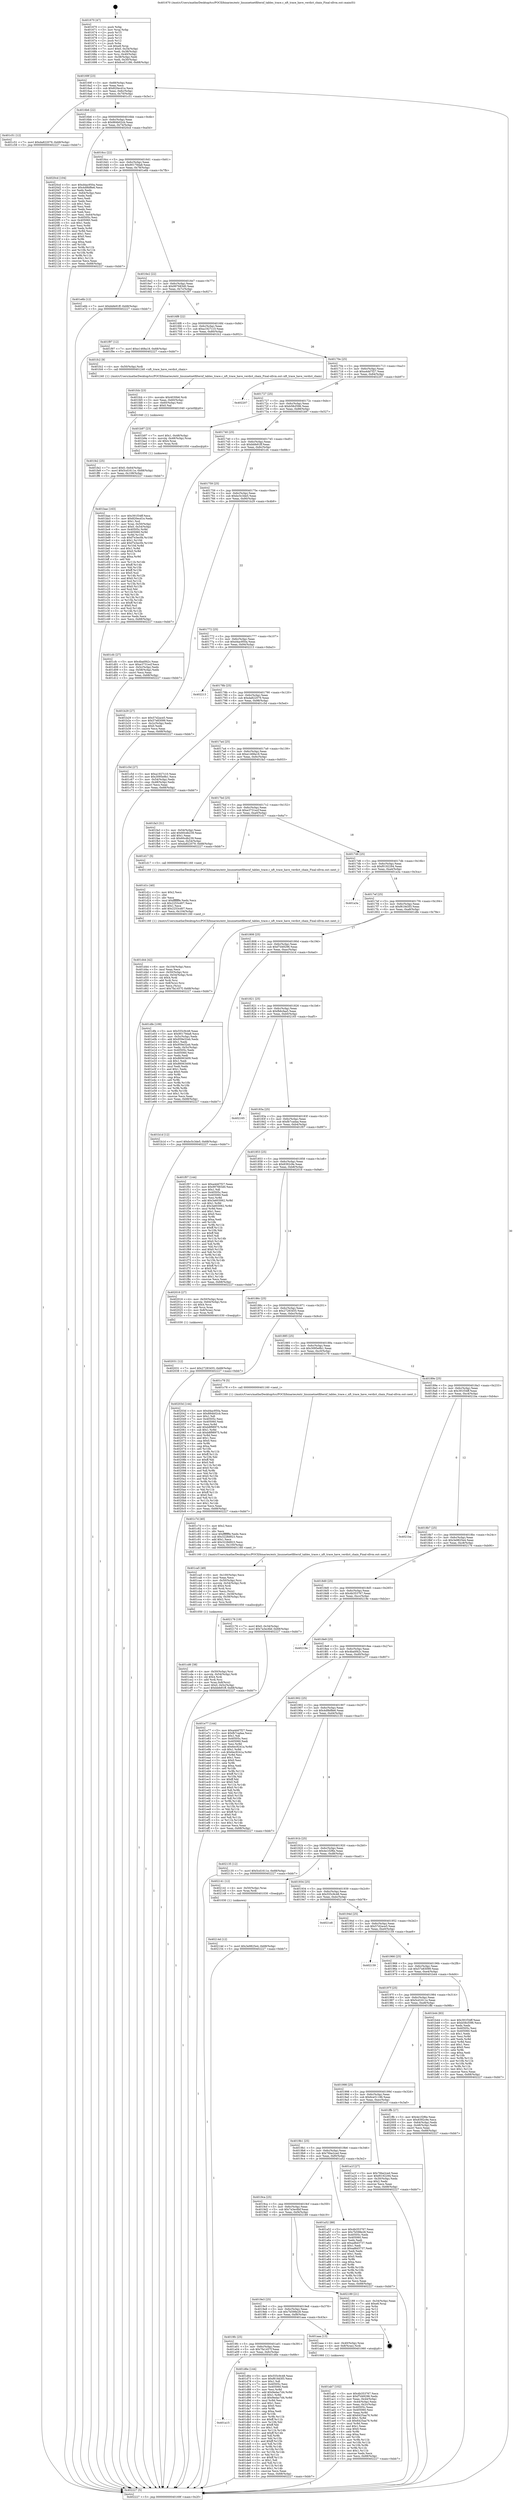 digraph "0x401670" {
  label = "0x401670 (/mnt/c/Users/mathe/Desktop/tcc/POCII/binaries/extr_linuxnetnetfilternf_tables_trace.c_nft_trace_have_verdict_chain_Final-ollvm.out::main(0))"
  labelloc = "t"
  node[shape=record]

  Entry [label="",width=0.3,height=0.3,shape=circle,fillcolor=black,style=filled]
  "0x40169f" [label="{
     0x40169f [23]\l
     | [instrs]\l
     &nbsp;&nbsp;0x40169f \<+3\>: mov -0x68(%rbp),%eax\l
     &nbsp;&nbsp;0x4016a2 \<+2\>: mov %eax,%ecx\l
     &nbsp;&nbsp;0x4016a4 \<+6\>: sub $0x820ecd1e,%ecx\l
     &nbsp;&nbsp;0x4016aa \<+3\>: mov %eax,-0x6c(%rbp)\l
     &nbsp;&nbsp;0x4016ad \<+3\>: mov %ecx,-0x70(%rbp)\l
     &nbsp;&nbsp;0x4016b0 \<+6\>: je 0000000000401c51 \<main+0x5e1\>\l
  }"]
  "0x401c51" [label="{
     0x401c51 [12]\l
     | [instrs]\l
     &nbsp;&nbsp;0x401c51 \<+7\>: movl $0xda822079,-0x68(%rbp)\l
     &nbsp;&nbsp;0x401c58 \<+5\>: jmp 0000000000402227 \<main+0xbb7\>\l
  }"]
  "0x4016b6" [label="{
     0x4016b6 [22]\l
     | [instrs]\l
     &nbsp;&nbsp;0x4016b6 \<+5\>: jmp 00000000004016bb \<main+0x4b\>\l
     &nbsp;&nbsp;0x4016bb \<+3\>: mov -0x6c(%rbp),%eax\l
     &nbsp;&nbsp;0x4016be \<+5\>: sub $0x884b02cb,%eax\l
     &nbsp;&nbsp;0x4016c3 \<+3\>: mov %eax,-0x74(%rbp)\l
     &nbsp;&nbsp;0x4016c6 \<+6\>: je 00000000004020cd \<main+0xa5d\>\l
  }"]
  Exit [label="",width=0.3,height=0.3,shape=circle,fillcolor=black,style=filled,peripheries=2]
  "0x4020cd" [label="{
     0x4020cd [104]\l
     | [instrs]\l
     &nbsp;&nbsp;0x4020cd \<+5\>: mov $0xd4ac950a,%eax\l
     &nbsp;&nbsp;0x4020d2 \<+5\>: mov $0x4d9bf8e6,%ecx\l
     &nbsp;&nbsp;0x4020d7 \<+2\>: xor %edx,%edx\l
     &nbsp;&nbsp;0x4020d9 \<+3\>: mov -0x64(%rbp),%esi\l
     &nbsp;&nbsp;0x4020dc \<+2\>: mov %edx,%edi\l
     &nbsp;&nbsp;0x4020de \<+2\>: sub %esi,%edi\l
     &nbsp;&nbsp;0x4020e0 \<+2\>: mov %edx,%esi\l
     &nbsp;&nbsp;0x4020e2 \<+3\>: sub $0x1,%esi\l
     &nbsp;&nbsp;0x4020e5 \<+2\>: add %esi,%edi\l
     &nbsp;&nbsp;0x4020e7 \<+2\>: mov %edx,%esi\l
     &nbsp;&nbsp;0x4020e9 \<+2\>: sub %edi,%esi\l
     &nbsp;&nbsp;0x4020eb \<+3\>: mov %esi,-0x64(%rbp)\l
     &nbsp;&nbsp;0x4020ee \<+7\>: mov 0x40505c,%esi\l
     &nbsp;&nbsp;0x4020f5 \<+7\>: mov 0x405060,%edi\l
     &nbsp;&nbsp;0x4020fc \<+3\>: sub $0x1,%edx\l
     &nbsp;&nbsp;0x4020ff \<+3\>: mov %esi,%r8d\l
     &nbsp;&nbsp;0x402102 \<+3\>: add %edx,%r8d\l
     &nbsp;&nbsp;0x402105 \<+4\>: imul %r8d,%esi\l
     &nbsp;&nbsp;0x402109 \<+3\>: and $0x1,%esi\l
     &nbsp;&nbsp;0x40210c \<+3\>: cmp $0x0,%esi\l
     &nbsp;&nbsp;0x40210f \<+4\>: sete %r9b\l
     &nbsp;&nbsp;0x402113 \<+3\>: cmp $0xa,%edi\l
     &nbsp;&nbsp;0x402116 \<+4\>: setl %r10b\l
     &nbsp;&nbsp;0x40211a \<+3\>: mov %r9b,%r11b\l
     &nbsp;&nbsp;0x40211d \<+3\>: and %r10b,%r11b\l
     &nbsp;&nbsp;0x402120 \<+3\>: xor %r10b,%r9b\l
     &nbsp;&nbsp;0x402123 \<+3\>: or %r9b,%r11b\l
     &nbsp;&nbsp;0x402126 \<+4\>: test $0x1,%r11b\l
     &nbsp;&nbsp;0x40212a \<+3\>: cmovne %ecx,%eax\l
     &nbsp;&nbsp;0x40212d \<+3\>: mov %eax,-0x68(%rbp)\l
     &nbsp;&nbsp;0x402130 \<+5\>: jmp 0000000000402227 \<main+0xbb7\>\l
  }"]
  "0x4016cc" [label="{
     0x4016cc [22]\l
     | [instrs]\l
     &nbsp;&nbsp;0x4016cc \<+5\>: jmp 00000000004016d1 \<main+0x61\>\l
     &nbsp;&nbsp;0x4016d1 \<+3\>: mov -0x6c(%rbp),%eax\l
     &nbsp;&nbsp;0x4016d4 \<+5\>: sub $0x90179da8,%eax\l
     &nbsp;&nbsp;0x4016d9 \<+3\>: mov %eax,-0x78(%rbp)\l
     &nbsp;&nbsp;0x4016dc \<+6\>: je 0000000000401e6b \<main+0x7fb\>\l
  }"]
  "0x40214d" [label="{
     0x40214d [12]\l
     | [instrs]\l
     &nbsp;&nbsp;0x40214d \<+7\>: movl $0x3e9825e4,-0x68(%rbp)\l
     &nbsp;&nbsp;0x402154 \<+5\>: jmp 0000000000402227 \<main+0xbb7\>\l
  }"]
  "0x401e6b" [label="{
     0x401e6b [12]\l
     | [instrs]\l
     &nbsp;&nbsp;0x401e6b \<+7\>: movl $0xbbfe91ff,-0x68(%rbp)\l
     &nbsp;&nbsp;0x401e72 \<+5\>: jmp 0000000000402227 \<main+0xbb7\>\l
  }"]
  "0x4016e2" [label="{
     0x4016e2 [22]\l
     | [instrs]\l
     &nbsp;&nbsp;0x4016e2 \<+5\>: jmp 00000000004016e7 \<main+0x77\>\l
     &nbsp;&nbsp;0x4016e7 \<+3\>: mov -0x6c(%rbp),%eax\l
     &nbsp;&nbsp;0x4016ea \<+5\>: sub $0x997683d0,%eax\l
     &nbsp;&nbsp;0x4016ef \<+3\>: mov %eax,-0x7c(%rbp)\l
     &nbsp;&nbsp;0x4016f2 \<+6\>: je 0000000000401f97 \<main+0x927\>\l
  }"]
  "0x402031" [label="{
     0x402031 [12]\l
     | [instrs]\l
     &nbsp;&nbsp;0x402031 \<+7\>: movl $0x27283455,-0x68(%rbp)\l
     &nbsp;&nbsp;0x402038 \<+5\>: jmp 0000000000402227 \<main+0xbb7\>\l
  }"]
  "0x401f97" [label="{
     0x401f97 [12]\l
     | [instrs]\l
     &nbsp;&nbsp;0x401f97 \<+7\>: movl $0xe1468a18,-0x68(%rbp)\l
     &nbsp;&nbsp;0x401f9e \<+5\>: jmp 0000000000402227 \<main+0xbb7\>\l
  }"]
  "0x4016f8" [label="{
     0x4016f8 [22]\l
     | [instrs]\l
     &nbsp;&nbsp;0x4016f8 \<+5\>: jmp 00000000004016fd \<main+0x8d\>\l
     &nbsp;&nbsp;0x4016fd \<+3\>: mov -0x6c(%rbp),%eax\l
     &nbsp;&nbsp;0x401700 \<+5\>: sub $0xa1927c10,%eax\l
     &nbsp;&nbsp;0x401705 \<+3\>: mov %eax,-0x80(%rbp)\l
     &nbsp;&nbsp;0x401708 \<+6\>: je 0000000000401fc2 \<main+0x952\>\l
  }"]
  "0x401fe2" [label="{
     0x401fe2 [25]\l
     | [instrs]\l
     &nbsp;&nbsp;0x401fe2 \<+7\>: movl $0x0,-0x64(%rbp)\l
     &nbsp;&nbsp;0x401fe9 \<+7\>: movl $0x5cd1611e,-0x68(%rbp)\l
     &nbsp;&nbsp;0x401ff0 \<+6\>: mov %eax,-0x108(%rbp)\l
     &nbsp;&nbsp;0x401ff6 \<+5\>: jmp 0000000000402227 \<main+0xbb7\>\l
  }"]
  "0x401fc2" [label="{
     0x401fc2 [9]\l
     | [instrs]\l
     &nbsp;&nbsp;0x401fc2 \<+4\>: mov -0x50(%rbp),%rdi\l
     &nbsp;&nbsp;0x401fc6 \<+5\>: call 0000000000401240 \<nft_trace_have_verdict_chain\>\l
     | [calls]\l
     &nbsp;&nbsp;0x401240 \{1\} (/mnt/c/Users/mathe/Desktop/tcc/POCII/binaries/extr_linuxnetnetfilternf_tables_trace.c_nft_trace_have_verdict_chain_Final-ollvm.out::nft_trace_have_verdict_chain)\l
  }"]
  "0x40170e" [label="{
     0x40170e [25]\l
     | [instrs]\l
     &nbsp;&nbsp;0x40170e \<+5\>: jmp 0000000000401713 \<main+0xa3\>\l
     &nbsp;&nbsp;0x401713 \<+3\>: mov -0x6c(%rbp),%eax\l
     &nbsp;&nbsp;0x401716 \<+5\>: sub $0xa4dd7f27,%eax\l
     &nbsp;&nbsp;0x40171b \<+6\>: mov %eax,-0x84(%rbp)\l
     &nbsp;&nbsp;0x401721 \<+6\>: je 0000000000402207 \<main+0xb97\>\l
  }"]
  "0x401fcb" [label="{
     0x401fcb [23]\l
     | [instrs]\l
     &nbsp;&nbsp;0x401fcb \<+10\>: movabs $0x4030b6,%rdi\l
     &nbsp;&nbsp;0x401fd5 \<+3\>: mov %eax,-0x60(%rbp)\l
     &nbsp;&nbsp;0x401fd8 \<+3\>: mov -0x60(%rbp),%esi\l
     &nbsp;&nbsp;0x401fdb \<+2\>: mov $0x0,%al\l
     &nbsp;&nbsp;0x401fdd \<+5\>: call 0000000000401040 \<printf@plt\>\l
     | [calls]\l
     &nbsp;&nbsp;0x401040 \{1\} (unknown)\l
  }"]
  "0x402207" [label="{
     0x402207\l
  }", style=dashed]
  "0x401727" [label="{
     0x401727 [25]\l
     | [instrs]\l
     &nbsp;&nbsp;0x401727 \<+5\>: jmp 000000000040172c \<main+0xbc\>\l
     &nbsp;&nbsp;0x40172c \<+3\>: mov -0x6c(%rbp),%eax\l
     &nbsp;&nbsp;0x40172f \<+5\>: sub $0xb58cf396,%eax\l
     &nbsp;&nbsp;0x401734 \<+6\>: mov %eax,-0x88(%rbp)\l
     &nbsp;&nbsp;0x40173a \<+6\>: je 0000000000401b97 \<main+0x527\>\l
  }"]
  "0x401a15" [label="{
     0x401a15\l
  }", style=dashed]
  "0x401b97" [label="{
     0x401b97 [23]\l
     | [instrs]\l
     &nbsp;&nbsp;0x401b97 \<+7\>: movl $0x1,-0x48(%rbp)\l
     &nbsp;&nbsp;0x401b9e \<+4\>: movslq -0x48(%rbp),%rax\l
     &nbsp;&nbsp;0x401ba2 \<+4\>: shl $0x4,%rax\l
     &nbsp;&nbsp;0x401ba6 \<+3\>: mov %rax,%rdi\l
     &nbsp;&nbsp;0x401ba9 \<+5\>: call 0000000000401050 \<malloc@plt\>\l
     | [calls]\l
     &nbsp;&nbsp;0x401050 \{1\} (unknown)\l
  }"]
  "0x401740" [label="{
     0x401740 [25]\l
     | [instrs]\l
     &nbsp;&nbsp;0x401740 \<+5\>: jmp 0000000000401745 \<main+0xd5\>\l
     &nbsp;&nbsp;0x401745 \<+3\>: mov -0x6c(%rbp),%eax\l
     &nbsp;&nbsp;0x401748 \<+5\>: sub $0xbbfe91ff,%eax\l
     &nbsp;&nbsp;0x40174d \<+6\>: mov %eax,-0x8c(%rbp)\l
     &nbsp;&nbsp;0x401753 \<+6\>: je 0000000000401cfc \<main+0x68c\>\l
  }"]
  "0x401d6e" [label="{
     0x401d6e [144]\l
     | [instrs]\l
     &nbsp;&nbsp;0x401d6e \<+5\>: mov $0x555c9c48,%eax\l
     &nbsp;&nbsp;0x401d73 \<+5\>: mov $0xf618d3f3,%ecx\l
     &nbsp;&nbsp;0x401d78 \<+2\>: mov $0x1,%dl\l
     &nbsp;&nbsp;0x401d7a \<+7\>: mov 0x40505c,%esi\l
     &nbsp;&nbsp;0x401d81 \<+7\>: mov 0x405060,%edi\l
     &nbsp;&nbsp;0x401d88 \<+3\>: mov %esi,%r8d\l
     &nbsp;&nbsp;0x401d8b \<+7\>: add $0x9edac7d4,%r8d\l
     &nbsp;&nbsp;0x401d92 \<+4\>: sub $0x1,%r8d\l
     &nbsp;&nbsp;0x401d96 \<+7\>: sub $0x9edac7d4,%r8d\l
     &nbsp;&nbsp;0x401d9d \<+4\>: imul %r8d,%esi\l
     &nbsp;&nbsp;0x401da1 \<+3\>: and $0x1,%esi\l
     &nbsp;&nbsp;0x401da4 \<+3\>: cmp $0x0,%esi\l
     &nbsp;&nbsp;0x401da7 \<+4\>: sete %r9b\l
     &nbsp;&nbsp;0x401dab \<+3\>: cmp $0xa,%edi\l
     &nbsp;&nbsp;0x401dae \<+4\>: setl %r10b\l
     &nbsp;&nbsp;0x401db2 \<+3\>: mov %r9b,%r11b\l
     &nbsp;&nbsp;0x401db5 \<+4\>: xor $0xff,%r11b\l
     &nbsp;&nbsp;0x401db9 \<+3\>: mov %r10b,%bl\l
     &nbsp;&nbsp;0x401dbc \<+3\>: xor $0xff,%bl\l
     &nbsp;&nbsp;0x401dbf \<+3\>: xor $0x1,%dl\l
     &nbsp;&nbsp;0x401dc2 \<+3\>: mov %r11b,%r14b\l
     &nbsp;&nbsp;0x401dc5 \<+4\>: and $0xff,%r14b\l
     &nbsp;&nbsp;0x401dc9 \<+3\>: and %dl,%r9b\l
     &nbsp;&nbsp;0x401dcc \<+3\>: mov %bl,%r15b\l
     &nbsp;&nbsp;0x401dcf \<+4\>: and $0xff,%r15b\l
     &nbsp;&nbsp;0x401dd3 \<+3\>: and %dl,%r10b\l
     &nbsp;&nbsp;0x401dd6 \<+3\>: or %r9b,%r14b\l
     &nbsp;&nbsp;0x401dd9 \<+3\>: or %r10b,%r15b\l
     &nbsp;&nbsp;0x401ddc \<+3\>: xor %r15b,%r14b\l
     &nbsp;&nbsp;0x401ddf \<+3\>: or %bl,%r11b\l
     &nbsp;&nbsp;0x401de2 \<+4\>: xor $0xff,%r11b\l
     &nbsp;&nbsp;0x401de6 \<+3\>: or $0x1,%dl\l
     &nbsp;&nbsp;0x401de9 \<+3\>: and %dl,%r11b\l
     &nbsp;&nbsp;0x401dec \<+3\>: or %r11b,%r14b\l
     &nbsp;&nbsp;0x401def \<+4\>: test $0x1,%r14b\l
     &nbsp;&nbsp;0x401df3 \<+3\>: cmovne %ecx,%eax\l
     &nbsp;&nbsp;0x401df6 \<+3\>: mov %eax,-0x68(%rbp)\l
     &nbsp;&nbsp;0x401df9 \<+5\>: jmp 0000000000402227 \<main+0xbb7\>\l
  }"]
  "0x401cfc" [label="{
     0x401cfc [27]\l
     | [instrs]\l
     &nbsp;&nbsp;0x401cfc \<+5\>: mov $0x4ba0f42c,%eax\l
     &nbsp;&nbsp;0x401d01 \<+5\>: mov $0xe3731ecf,%ecx\l
     &nbsp;&nbsp;0x401d06 \<+3\>: mov -0x5c(%rbp),%edx\l
     &nbsp;&nbsp;0x401d09 \<+3\>: cmp -0x58(%rbp),%edx\l
     &nbsp;&nbsp;0x401d0c \<+3\>: cmovl %ecx,%eax\l
     &nbsp;&nbsp;0x401d0f \<+3\>: mov %eax,-0x68(%rbp)\l
     &nbsp;&nbsp;0x401d12 \<+5\>: jmp 0000000000402227 \<main+0xbb7\>\l
  }"]
  "0x401759" [label="{
     0x401759 [25]\l
     | [instrs]\l
     &nbsp;&nbsp;0x401759 \<+5\>: jmp 000000000040175e \<main+0xee\>\l
     &nbsp;&nbsp;0x40175e \<+3\>: mov -0x6c(%rbp),%eax\l
     &nbsp;&nbsp;0x401761 \<+5\>: sub $0xbc5c3de5,%eax\l
     &nbsp;&nbsp;0x401766 \<+6\>: mov %eax,-0x90(%rbp)\l
     &nbsp;&nbsp;0x40176c \<+6\>: je 0000000000401b29 \<main+0x4b9\>\l
  }"]
  "0x401d44" [label="{
     0x401d44 [42]\l
     | [instrs]\l
     &nbsp;&nbsp;0x401d44 \<+6\>: mov -0x104(%rbp),%ecx\l
     &nbsp;&nbsp;0x401d4a \<+3\>: imul %eax,%ecx\l
     &nbsp;&nbsp;0x401d4d \<+4\>: mov -0x50(%rbp),%rsi\l
     &nbsp;&nbsp;0x401d51 \<+4\>: movslq -0x54(%rbp),%rdi\l
     &nbsp;&nbsp;0x401d55 \<+4\>: shl $0x4,%rdi\l
     &nbsp;&nbsp;0x401d59 \<+3\>: add %rdi,%rsi\l
     &nbsp;&nbsp;0x401d5c \<+4\>: mov 0x8(%rsi),%rsi\l
     &nbsp;&nbsp;0x401d60 \<+2\>: mov %ecx,(%rsi)\l
     &nbsp;&nbsp;0x401d62 \<+7\>: movl $0x7fa1457f,-0x68(%rbp)\l
     &nbsp;&nbsp;0x401d69 \<+5\>: jmp 0000000000402227 \<main+0xbb7\>\l
  }"]
  "0x401b29" [label="{
     0x401b29 [27]\l
     | [instrs]\l
     &nbsp;&nbsp;0x401b29 \<+5\>: mov $0x57d2ace5,%eax\l
     &nbsp;&nbsp;0x401b2e \<+5\>: mov $0x57e83099,%ecx\l
     &nbsp;&nbsp;0x401b33 \<+3\>: mov -0x2c(%rbp),%edx\l
     &nbsp;&nbsp;0x401b36 \<+3\>: cmp $0x0,%edx\l
     &nbsp;&nbsp;0x401b39 \<+3\>: cmove %ecx,%eax\l
     &nbsp;&nbsp;0x401b3c \<+3\>: mov %eax,-0x68(%rbp)\l
     &nbsp;&nbsp;0x401b3f \<+5\>: jmp 0000000000402227 \<main+0xbb7\>\l
  }"]
  "0x401772" [label="{
     0x401772 [25]\l
     | [instrs]\l
     &nbsp;&nbsp;0x401772 \<+5\>: jmp 0000000000401777 \<main+0x107\>\l
     &nbsp;&nbsp;0x401777 \<+3\>: mov -0x6c(%rbp),%eax\l
     &nbsp;&nbsp;0x40177a \<+5\>: sub $0xd4ac950a,%eax\l
     &nbsp;&nbsp;0x40177f \<+6\>: mov %eax,-0x94(%rbp)\l
     &nbsp;&nbsp;0x401785 \<+6\>: je 0000000000402213 \<main+0xba3\>\l
  }"]
  "0x401d1c" [label="{
     0x401d1c [40]\l
     | [instrs]\l
     &nbsp;&nbsp;0x401d1c \<+5\>: mov $0x2,%ecx\l
     &nbsp;&nbsp;0x401d21 \<+1\>: cltd\l
     &nbsp;&nbsp;0x401d22 \<+2\>: idiv %ecx\l
     &nbsp;&nbsp;0x401d24 \<+6\>: imul $0xfffffffe,%edx,%ecx\l
     &nbsp;&nbsp;0x401d2a \<+6\>: sub $0x2253cd07,%ecx\l
     &nbsp;&nbsp;0x401d30 \<+3\>: add $0x1,%ecx\l
     &nbsp;&nbsp;0x401d33 \<+6\>: add $0x2253cd07,%ecx\l
     &nbsp;&nbsp;0x401d39 \<+6\>: mov %ecx,-0x104(%rbp)\l
     &nbsp;&nbsp;0x401d3f \<+5\>: call 0000000000401160 \<next_i\>\l
     | [calls]\l
     &nbsp;&nbsp;0x401160 \{1\} (/mnt/c/Users/mathe/Desktop/tcc/POCII/binaries/extr_linuxnetnetfilternf_tables_trace.c_nft_trace_have_verdict_chain_Final-ollvm.out::next_i)\l
  }"]
  "0x402213" [label="{
     0x402213\l
  }", style=dashed]
  "0x40178b" [label="{
     0x40178b [25]\l
     | [instrs]\l
     &nbsp;&nbsp;0x40178b \<+5\>: jmp 0000000000401790 \<main+0x120\>\l
     &nbsp;&nbsp;0x401790 \<+3\>: mov -0x6c(%rbp),%eax\l
     &nbsp;&nbsp;0x401793 \<+5\>: sub $0xda822079,%eax\l
     &nbsp;&nbsp;0x401798 \<+6\>: mov %eax,-0x98(%rbp)\l
     &nbsp;&nbsp;0x40179e \<+6\>: je 0000000000401c5d \<main+0x5ed\>\l
  }"]
  "0x401cd6" [label="{
     0x401cd6 [38]\l
     | [instrs]\l
     &nbsp;&nbsp;0x401cd6 \<+4\>: mov -0x50(%rbp),%rsi\l
     &nbsp;&nbsp;0x401cda \<+4\>: movslq -0x54(%rbp),%rdi\l
     &nbsp;&nbsp;0x401cde \<+4\>: shl $0x4,%rdi\l
     &nbsp;&nbsp;0x401ce2 \<+3\>: add %rdi,%rsi\l
     &nbsp;&nbsp;0x401ce5 \<+4\>: mov %rax,0x8(%rsi)\l
     &nbsp;&nbsp;0x401ce9 \<+7\>: movl $0x0,-0x5c(%rbp)\l
     &nbsp;&nbsp;0x401cf0 \<+7\>: movl $0xbbfe91ff,-0x68(%rbp)\l
     &nbsp;&nbsp;0x401cf7 \<+5\>: jmp 0000000000402227 \<main+0xbb7\>\l
  }"]
  "0x401c5d" [label="{
     0x401c5d [27]\l
     | [instrs]\l
     &nbsp;&nbsp;0x401c5d \<+5\>: mov $0xa1927c10,%eax\l
     &nbsp;&nbsp;0x401c62 \<+5\>: mov $0x3095e9b1,%ecx\l
     &nbsp;&nbsp;0x401c67 \<+3\>: mov -0x54(%rbp),%edx\l
     &nbsp;&nbsp;0x401c6a \<+3\>: cmp -0x48(%rbp),%edx\l
     &nbsp;&nbsp;0x401c6d \<+3\>: cmovl %ecx,%eax\l
     &nbsp;&nbsp;0x401c70 \<+3\>: mov %eax,-0x68(%rbp)\l
     &nbsp;&nbsp;0x401c73 \<+5\>: jmp 0000000000402227 \<main+0xbb7\>\l
  }"]
  "0x4017a4" [label="{
     0x4017a4 [25]\l
     | [instrs]\l
     &nbsp;&nbsp;0x4017a4 \<+5\>: jmp 00000000004017a9 \<main+0x139\>\l
     &nbsp;&nbsp;0x4017a9 \<+3\>: mov -0x6c(%rbp),%eax\l
     &nbsp;&nbsp;0x4017ac \<+5\>: sub $0xe1468a18,%eax\l
     &nbsp;&nbsp;0x4017b1 \<+6\>: mov %eax,-0x9c(%rbp)\l
     &nbsp;&nbsp;0x4017b7 \<+6\>: je 0000000000401fa3 \<main+0x933\>\l
  }"]
  "0x401ca5" [label="{
     0x401ca5 [49]\l
     | [instrs]\l
     &nbsp;&nbsp;0x401ca5 \<+6\>: mov -0x100(%rbp),%ecx\l
     &nbsp;&nbsp;0x401cab \<+3\>: imul %eax,%ecx\l
     &nbsp;&nbsp;0x401cae \<+4\>: mov -0x50(%rbp),%rsi\l
     &nbsp;&nbsp;0x401cb2 \<+4\>: movslq -0x54(%rbp),%rdi\l
     &nbsp;&nbsp;0x401cb6 \<+4\>: shl $0x4,%rdi\l
     &nbsp;&nbsp;0x401cba \<+3\>: add %rdi,%rsi\l
     &nbsp;&nbsp;0x401cbd \<+2\>: mov %ecx,(%rsi)\l
     &nbsp;&nbsp;0x401cbf \<+7\>: movl $0x1,-0x58(%rbp)\l
     &nbsp;&nbsp;0x401cc6 \<+4\>: movslq -0x58(%rbp),%rsi\l
     &nbsp;&nbsp;0x401cca \<+4\>: shl $0x2,%rsi\l
     &nbsp;&nbsp;0x401cce \<+3\>: mov %rsi,%rdi\l
     &nbsp;&nbsp;0x401cd1 \<+5\>: call 0000000000401050 \<malloc@plt\>\l
     | [calls]\l
     &nbsp;&nbsp;0x401050 \{1\} (unknown)\l
  }"]
  "0x401fa3" [label="{
     0x401fa3 [31]\l
     | [instrs]\l
     &nbsp;&nbsp;0x401fa3 \<+3\>: mov -0x54(%rbp),%eax\l
     &nbsp;&nbsp;0x401fa6 \<+5\>: add $0x60cdb239,%eax\l
     &nbsp;&nbsp;0x401fab \<+3\>: add $0x1,%eax\l
     &nbsp;&nbsp;0x401fae \<+5\>: sub $0x60cdb239,%eax\l
     &nbsp;&nbsp;0x401fb3 \<+3\>: mov %eax,-0x54(%rbp)\l
     &nbsp;&nbsp;0x401fb6 \<+7\>: movl $0xda822079,-0x68(%rbp)\l
     &nbsp;&nbsp;0x401fbd \<+5\>: jmp 0000000000402227 \<main+0xbb7\>\l
  }"]
  "0x4017bd" [label="{
     0x4017bd [25]\l
     | [instrs]\l
     &nbsp;&nbsp;0x4017bd \<+5\>: jmp 00000000004017c2 \<main+0x152\>\l
     &nbsp;&nbsp;0x4017c2 \<+3\>: mov -0x6c(%rbp),%eax\l
     &nbsp;&nbsp;0x4017c5 \<+5\>: sub $0xe3731ecf,%eax\l
     &nbsp;&nbsp;0x4017ca \<+6\>: mov %eax,-0xa0(%rbp)\l
     &nbsp;&nbsp;0x4017d0 \<+6\>: je 0000000000401d17 \<main+0x6a7\>\l
  }"]
  "0x401c7d" [label="{
     0x401c7d [40]\l
     | [instrs]\l
     &nbsp;&nbsp;0x401c7d \<+5\>: mov $0x2,%ecx\l
     &nbsp;&nbsp;0x401c82 \<+1\>: cltd\l
     &nbsp;&nbsp;0x401c83 \<+2\>: idiv %ecx\l
     &nbsp;&nbsp;0x401c85 \<+6\>: imul $0xfffffffe,%edx,%ecx\l
     &nbsp;&nbsp;0x401c8b \<+6\>: sub $0x3228d923,%ecx\l
     &nbsp;&nbsp;0x401c91 \<+3\>: add $0x1,%ecx\l
     &nbsp;&nbsp;0x401c94 \<+6\>: add $0x3228d923,%ecx\l
     &nbsp;&nbsp;0x401c9a \<+6\>: mov %ecx,-0x100(%rbp)\l
     &nbsp;&nbsp;0x401ca0 \<+5\>: call 0000000000401160 \<next_i\>\l
     | [calls]\l
     &nbsp;&nbsp;0x401160 \{1\} (/mnt/c/Users/mathe/Desktop/tcc/POCII/binaries/extr_linuxnetnetfilternf_tables_trace.c_nft_trace_have_verdict_chain_Final-ollvm.out::next_i)\l
  }"]
  "0x401d17" [label="{
     0x401d17 [5]\l
     | [instrs]\l
     &nbsp;&nbsp;0x401d17 \<+5\>: call 0000000000401160 \<next_i\>\l
     | [calls]\l
     &nbsp;&nbsp;0x401160 \{1\} (/mnt/c/Users/mathe/Desktop/tcc/POCII/binaries/extr_linuxnetnetfilternf_tables_trace.c_nft_trace_have_verdict_chain_Final-ollvm.out::next_i)\l
  }"]
  "0x4017d6" [label="{
     0x4017d6 [25]\l
     | [instrs]\l
     &nbsp;&nbsp;0x4017d6 \<+5\>: jmp 00000000004017db \<main+0x16b\>\l
     &nbsp;&nbsp;0x4017db \<+3\>: mov -0x6c(%rbp),%eax\l
     &nbsp;&nbsp;0x4017de \<+5\>: sub $0xf0192294,%eax\l
     &nbsp;&nbsp;0x4017e3 \<+6\>: mov %eax,-0xa4(%rbp)\l
     &nbsp;&nbsp;0x4017e9 \<+6\>: je 0000000000401a3a \<main+0x3ca\>\l
  }"]
  "0x401bae" [label="{
     0x401bae [163]\l
     | [instrs]\l
     &nbsp;&nbsp;0x401bae \<+5\>: mov $0x391f34ff,%ecx\l
     &nbsp;&nbsp;0x401bb3 \<+5\>: mov $0x820ecd1e,%edx\l
     &nbsp;&nbsp;0x401bb8 \<+3\>: mov $0x1,%sil\l
     &nbsp;&nbsp;0x401bbb \<+4\>: mov %rax,-0x50(%rbp)\l
     &nbsp;&nbsp;0x401bbf \<+7\>: movl $0x0,-0x54(%rbp)\l
     &nbsp;&nbsp;0x401bc6 \<+8\>: mov 0x40505c,%r8d\l
     &nbsp;&nbsp;0x401bce \<+8\>: mov 0x405060,%r9d\l
     &nbsp;&nbsp;0x401bd6 \<+3\>: mov %r8d,%r10d\l
     &nbsp;&nbsp;0x401bd9 \<+7\>: sub $0xf7e3ec0b,%r10d\l
     &nbsp;&nbsp;0x401be0 \<+4\>: sub $0x1,%r10d\l
     &nbsp;&nbsp;0x401be4 \<+7\>: add $0xf7e3ec0b,%r10d\l
     &nbsp;&nbsp;0x401beb \<+4\>: imul %r10d,%r8d\l
     &nbsp;&nbsp;0x401bef \<+4\>: and $0x1,%r8d\l
     &nbsp;&nbsp;0x401bf3 \<+4\>: cmp $0x0,%r8d\l
     &nbsp;&nbsp;0x401bf7 \<+4\>: sete %r11b\l
     &nbsp;&nbsp;0x401bfb \<+4\>: cmp $0xa,%r9d\l
     &nbsp;&nbsp;0x401bff \<+3\>: setl %bl\l
     &nbsp;&nbsp;0x401c02 \<+3\>: mov %r11b,%r14b\l
     &nbsp;&nbsp;0x401c05 \<+4\>: xor $0xff,%r14b\l
     &nbsp;&nbsp;0x401c09 \<+3\>: mov %bl,%r15b\l
     &nbsp;&nbsp;0x401c0c \<+4\>: xor $0xff,%r15b\l
     &nbsp;&nbsp;0x401c10 \<+4\>: xor $0x0,%sil\l
     &nbsp;&nbsp;0x401c14 \<+3\>: mov %r14b,%r12b\l
     &nbsp;&nbsp;0x401c17 \<+4\>: and $0x0,%r12b\l
     &nbsp;&nbsp;0x401c1b \<+3\>: and %sil,%r11b\l
     &nbsp;&nbsp;0x401c1e \<+3\>: mov %r15b,%r13b\l
     &nbsp;&nbsp;0x401c21 \<+4\>: and $0x0,%r13b\l
     &nbsp;&nbsp;0x401c25 \<+3\>: and %sil,%bl\l
     &nbsp;&nbsp;0x401c28 \<+3\>: or %r11b,%r12b\l
     &nbsp;&nbsp;0x401c2b \<+3\>: or %bl,%r13b\l
     &nbsp;&nbsp;0x401c2e \<+3\>: xor %r13b,%r12b\l
     &nbsp;&nbsp;0x401c31 \<+3\>: or %r15b,%r14b\l
     &nbsp;&nbsp;0x401c34 \<+4\>: xor $0xff,%r14b\l
     &nbsp;&nbsp;0x401c38 \<+4\>: or $0x0,%sil\l
     &nbsp;&nbsp;0x401c3c \<+3\>: and %sil,%r14b\l
     &nbsp;&nbsp;0x401c3f \<+3\>: or %r14b,%r12b\l
     &nbsp;&nbsp;0x401c42 \<+4\>: test $0x1,%r12b\l
     &nbsp;&nbsp;0x401c46 \<+3\>: cmovne %edx,%ecx\l
     &nbsp;&nbsp;0x401c49 \<+3\>: mov %ecx,-0x68(%rbp)\l
     &nbsp;&nbsp;0x401c4c \<+5\>: jmp 0000000000402227 \<main+0xbb7\>\l
  }"]
  "0x401a3a" [label="{
     0x401a3a\l
  }", style=dashed]
  "0x4017ef" [label="{
     0x4017ef [25]\l
     | [instrs]\l
     &nbsp;&nbsp;0x4017ef \<+5\>: jmp 00000000004017f4 \<main+0x184\>\l
     &nbsp;&nbsp;0x4017f4 \<+3\>: mov -0x6c(%rbp),%eax\l
     &nbsp;&nbsp;0x4017f7 \<+5\>: sub $0xf618d3f3,%eax\l
     &nbsp;&nbsp;0x4017fc \<+6\>: mov %eax,-0xa8(%rbp)\l
     &nbsp;&nbsp;0x401802 \<+6\>: je 0000000000401dfe \<main+0x78e\>\l
  }"]
  "0x401ab7" [label="{
     0x401ab7 [102]\l
     | [instrs]\l
     &nbsp;&nbsp;0x401ab7 \<+5\>: mov $0x4b353767,%ecx\l
     &nbsp;&nbsp;0x401abc \<+5\>: mov $0xf7d49296,%edx\l
     &nbsp;&nbsp;0x401ac1 \<+3\>: mov %eax,-0x44(%rbp)\l
     &nbsp;&nbsp;0x401ac4 \<+3\>: mov -0x44(%rbp),%eax\l
     &nbsp;&nbsp;0x401ac7 \<+3\>: mov %eax,-0x2c(%rbp)\l
     &nbsp;&nbsp;0x401aca \<+7\>: mov 0x40505c,%eax\l
     &nbsp;&nbsp;0x401ad1 \<+7\>: mov 0x405060,%esi\l
     &nbsp;&nbsp;0x401ad8 \<+3\>: mov %eax,%r8d\l
     &nbsp;&nbsp;0x401adb \<+7\>: add $0x6425aa76,%r8d\l
     &nbsp;&nbsp;0x401ae2 \<+4\>: sub $0x1,%r8d\l
     &nbsp;&nbsp;0x401ae6 \<+7\>: sub $0x6425aa76,%r8d\l
     &nbsp;&nbsp;0x401aed \<+4\>: imul %r8d,%eax\l
     &nbsp;&nbsp;0x401af1 \<+3\>: and $0x1,%eax\l
     &nbsp;&nbsp;0x401af4 \<+3\>: cmp $0x0,%eax\l
     &nbsp;&nbsp;0x401af7 \<+4\>: sete %r9b\l
     &nbsp;&nbsp;0x401afb \<+3\>: cmp $0xa,%esi\l
     &nbsp;&nbsp;0x401afe \<+4\>: setl %r10b\l
     &nbsp;&nbsp;0x401b02 \<+3\>: mov %r9b,%r11b\l
     &nbsp;&nbsp;0x401b05 \<+3\>: and %r10b,%r11b\l
     &nbsp;&nbsp;0x401b08 \<+3\>: xor %r10b,%r9b\l
     &nbsp;&nbsp;0x401b0b \<+3\>: or %r9b,%r11b\l
     &nbsp;&nbsp;0x401b0e \<+4\>: test $0x1,%r11b\l
     &nbsp;&nbsp;0x401b12 \<+3\>: cmovne %edx,%ecx\l
     &nbsp;&nbsp;0x401b15 \<+3\>: mov %ecx,-0x68(%rbp)\l
     &nbsp;&nbsp;0x401b18 \<+5\>: jmp 0000000000402227 \<main+0xbb7\>\l
  }"]
  "0x401dfe" [label="{
     0x401dfe [109]\l
     | [instrs]\l
     &nbsp;&nbsp;0x401dfe \<+5\>: mov $0x555c9c48,%eax\l
     &nbsp;&nbsp;0x401e03 \<+5\>: mov $0x90179da8,%ecx\l
     &nbsp;&nbsp;0x401e08 \<+3\>: mov -0x5c(%rbp),%edx\l
     &nbsp;&nbsp;0x401e0b \<+6\>: add $0x959e32eb,%edx\l
     &nbsp;&nbsp;0x401e11 \<+3\>: add $0x1,%edx\l
     &nbsp;&nbsp;0x401e14 \<+6\>: sub $0x959e32eb,%edx\l
     &nbsp;&nbsp;0x401e1a \<+3\>: mov %edx,-0x5c(%rbp)\l
     &nbsp;&nbsp;0x401e1d \<+7\>: mov 0x40505c,%edx\l
     &nbsp;&nbsp;0x401e24 \<+7\>: mov 0x405060,%esi\l
     &nbsp;&nbsp;0x401e2b \<+2\>: mov %edx,%edi\l
     &nbsp;&nbsp;0x401e2d \<+6\>: sub $0x86063409,%edi\l
     &nbsp;&nbsp;0x401e33 \<+3\>: sub $0x1,%edi\l
     &nbsp;&nbsp;0x401e36 \<+6\>: add $0x86063409,%edi\l
     &nbsp;&nbsp;0x401e3c \<+3\>: imul %edi,%edx\l
     &nbsp;&nbsp;0x401e3f \<+3\>: and $0x1,%edx\l
     &nbsp;&nbsp;0x401e42 \<+3\>: cmp $0x0,%edx\l
     &nbsp;&nbsp;0x401e45 \<+4\>: sete %r8b\l
     &nbsp;&nbsp;0x401e49 \<+3\>: cmp $0xa,%esi\l
     &nbsp;&nbsp;0x401e4c \<+4\>: setl %r9b\l
     &nbsp;&nbsp;0x401e50 \<+3\>: mov %r8b,%r10b\l
     &nbsp;&nbsp;0x401e53 \<+3\>: and %r9b,%r10b\l
     &nbsp;&nbsp;0x401e56 \<+3\>: xor %r9b,%r8b\l
     &nbsp;&nbsp;0x401e59 \<+3\>: or %r8b,%r10b\l
     &nbsp;&nbsp;0x401e5c \<+4\>: test $0x1,%r10b\l
     &nbsp;&nbsp;0x401e60 \<+3\>: cmovne %ecx,%eax\l
     &nbsp;&nbsp;0x401e63 \<+3\>: mov %eax,-0x68(%rbp)\l
     &nbsp;&nbsp;0x401e66 \<+5\>: jmp 0000000000402227 \<main+0xbb7\>\l
  }"]
  "0x401808" [label="{
     0x401808 [25]\l
     | [instrs]\l
     &nbsp;&nbsp;0x401808 \<+5\>: jmp 000000000040180d \<main+0x19d\>\l
     &nbsp;&nbsp;0x40180d \<+3\>: mov -0x6c(%rbp),%eax\l
     &nbsp;&nbsp;0x401810 \<+5\>: sub $0xf7d49296,%eax\l
     &nbsp;&nbsp;0x401815 \<+6\>: mov %eax,-0xac(%rbp)\l
     &nbsp;&nbsp;0x40181b \<+6\>: je 0000000000401b1d \<main+0x4ad\>\l
  }"]
  "0x4019fc" [label="{
     0x4019fc [25]\l
     | [instrs]\l
     &nbsp;&nbsp;0x4019fc \<+5\>: jmp 0000000000401a01 \<main+0x391\>\l
     &nbsp;&nbsp;0x401a01 \<+3\>: mov -0x6c(%rbp),%eax\l
     &nbsp;&nbsp;0x401a04 \<+5\>: sub $0x7fa1457f,%eax\l
     &nbsp;&nbsp;0x401a09 \<+6\>: mov %eax,-0xfc(%rbp)\l
     &nbsp;&nbsp;0x401a0f \<+6\>: je 0000000000401d6e \<main+0x6fe\>\l
  }"]
  "0x401b1d" [label="{
     0x401b1d [12]\l
     | [instrs]\l
     &nbsp;&nbsp;0x401b1d \<+7\>: movl $0xbc5c3de5,-0x68(%rbp)\l
     &nbsp;&nbsp;0x401b24 \<+5\>: jmp 0000000000402227 \<main+0xbb7\>\l
  }"]
  "0x401821" [label="{
     0x401821 [25]\l
     | [instrs]\l
     &nbsp;&nbsp;0x401821 \<+5\>: jmp 0000000000401826 \<main+0x1b6\>\l
     &nbsp;&nbsp;0x401826 \<+3\>: mov -0x6c(%rbp),%eax\l
     &nbsp;&nbsp;0x401829 \<+5\>: sub $0xfb6cfaa5,%eax\l
     &nbsp;&nbsp;0x40182e \<+6\>: mov %eax,-0xb0(%rbp)\l
     &nbsp;&nbsp;0x401834 \<+6\>: je 0000000000402165 \<main+0xaf5\>\l
  }"]
  "0x401aaa" [label="{
     0x401aaa [13]\l
     | [instrs]\l
     &nbsp;&nbsp;0x401aaa \<+4\>: mov -0x40(%rbp),%rax\l
     &nbsp;&nbsp;0x401aae \<+4\>: mov 0x8(%rax),%rdi\l
     &nbsp;&nbsp;0x401ab2 \<+5\>: call 0000000000401060 \<atoi@plt\>\l
     | [calls]\l
     &nbsp;&nbsp;0x401060 \{1\} (unknown)\l
  }"]
  "0x402165" [label="{
     0x402165\l
  }", style=dashed]
  "0x40183a" [label="{
     0x40183a [25]\l
     | [instrs]\l
     &nbsp;&nbsp;0x40183a \<+5\>: jmp 000000000040183f \<main+0x1cf\>\l
     &nbsp;&nbsp;0x40183f \<+3\>: mov -0x6c(%rbp),%eax\l
     &nbsp;&nbsp;0x401842 \<+5\>: sub $0xfb7cadaa,%eax\l
     &nbsp;&nbsp;0x401847 \<+6\>: mov %eax,-0xb4(%rbp)\l
     &nbsp;&nbsp;0x40184d \<+6\>: je 0000000000401f07 \<main+0x897\>\l
  }"]
  "0x4019e3" [label="{
     0x4019e3 [25]\l
     | [instrs]\l
     &nbsp;&nbsp;0x4019e3 \<+5\>: jmp 00000000004019e8 \<main+0x378\>\l
     &nbsp;&nbsp;0x4019e8 \<+3\>: mov -0x6c(%rbp),%eax\l
     &nbsp;&nbsp;0x4019eb \<+5\>: sub $0x7b598e28,%eax\l
     &nbsp;&nbsp;0x4019f0 \<+6\>: mov %eax,-0xf8(%rbp)\l
     &nbsp;&nbsp;0x4019f6 \<+6\>: je 0000000000401aaa \<main+0x43a\>\l
  }"]
  "0x401f07" [label="{
     0x401f07 [144]\l
     | [instrs]\l
     &nbsp;&nbsp;0x401f07 \<+5\>: mov $0xa4dd7f27,%eax\l
     &nbsp;&nbsp;0x401f0c \<+5\>: mov $0x997683d0,%ecx\l
     &nbsp;&nbsp;0x401f11 \<+2\>: mov $0x1,%dl\l
     &nbsp;&nbsp;0x401f13 \<+7\>: mov 0x40505c,%esi\l
     &nbsp;&nbsp;0x401f1a \<+7\>: mov 0x405060,%edi\l
     &nbsp;&nbsp;0x401f21 \<+3\>: mov %esi,%r8d\l
     &nbsp;&nbsp;0x401f24 \<+7\>: add $0x3a603062,%r8d\l
     &nbsp;&nbsp;0x401f2b \<+4\>: sub $0x1,%r8d\l
     &nbsp;&nbsp;0x401f2f \<+7\>: sub $0x3a603062,%r8d\l
     &nbsp;&nbsp;0x401f36 \<+4\>: imul %r8d,%esi\l
     &nbsp;&nbsp;0x401f3a \<+3\>: and $0x1,%esi\l
     &nbsp;&nbsp;0x401f3d \<+3\>: cmp $0x0,%esi\l
     &nbsp;&nbsp;0x401f40 \<+4\>: sete %r9b\l
     &nbsp;&nbsp;0x401f44 \<+3\>: cmp $0xa,%edi\l
     &nbsp;&nbsp;0x401f47 \<+4\>: setl %r10b\l
     &nbsp;&nbsp;0x401f4b \<+3\>: mov %r9b,%r11b\l
     &nbsp;&nbsp;0x401f4e \<+4\>: xor $0xff,%r11b\l
     &nbsp;&nbsp;0x401f52 \<+3\>: mov %r10b,%bl\l
     &nbsp;&nbsp;0x401f55 \<+3\>: xor $0xff,%bl\l
     &nbsp;&nbsp;0x401f58 \<+3\>: xor $0x0,%dl\l
     &nbsp;&nbsp;0x401f5b \<+3\>: mov %r11b,%r14b\l
     &nbsp;&nbsp;0x401f5e \<+4\>: and $0x0,%r14b\l
     &nbsp;&nbsp;0x401f62 \<+3\>: and %dl,%r9b\l
     &nbsp;&nbsp;0x401f65 \<+3\>: mov %bl,%r15b\l
     &nbsp;&nbsp;0x401f68 \<+4\>: and $0x0,%r15b\l
     &nbsp;&nbsp;0x401f6c \<+3\>: and %dl,%r10b\l
     &nbsp;&nbsp;0x401f6f \<+3\>: or %r9b,%r14b\l
     &nbsp;&nbsp;0x401f72 \<+3\>: or %r10b,%r15b\l
     &nbsp;&nbsp;0x401f75 \<+3\>: xor %r15b,%r14b\l
     &nbsp;&nbsp;0x401f78 \<+3\>: or %bl,%r11b\l
     &nbsp;&nbsp;0x401f7b \<+4\>: xor $0xff,%r11b\l
     &nbsp;&nbsp;0x401f7f \<+3\>: or $0x0,%dl\l
     &nbsp;&nbsp;0x401f82 \<+3\>: and %dl,%r11b\l
     &nbsp;&nbsp;0x401f85 \<+3\>: or %r11b,%r14b\l
     &nbsp;&nbsp;0x401f88 \<+4\>: test $0x1,%r14b\l
     &nbsp;&nbsp;0x401f8c \<+3\>: cmovne %ecx,%eax\l
     &nbsp;&nbsp;0x401f8f \<+3\>: mov %eax,-0x68(%rbp)\l
     &nbsp;&nbsp;0x401f92 \<+5\>: jmp 0000000000402227 \<main+0xbb7\>\l
  }"]
  "0x401853" [label="{
     0x401853 [25]\l
     | [instrs]\l
     &nbsp;&nbsp;0x401853 \<+5\>: jmp 0000000000401858 \<main+0x1e8\>\l
     &nbsp;&nbsp;0x401858 \<+3\>: mov -0x6c(%rbp),%eax\l
     &nbsp;&nbsp;0x40185b \<+5\>: sub $0x8392c9e,%eax\l
     &nbsp;&nbsp;0x401860 \<+6\>: mov %eax,-0xb8(%rbp)\l
     &nbsp;&nbsp;0x401866 \<+6\>: je 0000000000402016 \<main+0x9a6\>\l
  }"]
  "0x402189" [label="{
     0x402189 [21]\l
     | [instrs]\l
     &nbsp;&nbsp;0x402189 \<+3\>: mov -0x34(%rbp),%eax\l
     &nbsp;&nbsp;0x40218c \<+7\>: add $0xe8,%rsp\l
     &nbsp;&nbsp;0x402193 \<+1\>: pop %rbx\l
     &nbsp;&nbsp;0x402194 \<+2\>: pop %r12\l
     &nbsp;&nbsp;0x402196 \<+2\>: pop %r13\l
     &nbsp;&nbsp;0x402198 \<+2\>: pop %r14\l
     &nbsp;&nbsp;0x40219a \<+2\>: pop %r15\l
     &nbsp;&nbsp;0x40219c \<+1\>: pop %rbp\l
     &nbsp;&nbsp;0x40219d \<+1\>: ret\l
  }"]
  "0x402016" [label="{
     0x402016 [27]\l
     | [instrs]\l
     &nbsp;&nbsp;0x402016 \<+4\>: mov -0x50(%rbp),%rax\l
     &nbsp;&nbsp;0x40201a \<+4\>: movslq -0x64(%rbp),%rcx\l
     &nbsp;&nbsp;0x40201e \<+4\>: shl $0x4,%rcx\l
     &nbsp;&nbsp;0x402022 \<+3\>: add %rcx,%rax\l
     &nbsp;&nbsp;0x402025 \<+4\>: mov 0x8(%rax),%rax\l
     &nbsp;&nbsp;0x402029 \<+3\>: mov %rax,%rdi\l
     &nbsp;&nbsp;0x40202c \<+5\>: call 0000000000401030 \<free@plt\>\l
     | [calls]\l
     &nbsp;&nbsp;0x401030 \{1\} (unknown)\l
  }"]
  "0x40186c" [label="{
     0x40186c [25]\l
     | [instrs]\l
     &nbsp;&nbsp;0x40186c \<+5\>: jmp 0000000000401871 \<main+0x201\>\l
     &nbsp;&nbsp;0x401871 \<+3\>: mov -0x6c(%rbp),%eax\l
     &nbsp;&nbsp;0x401874 \<+5\>: sub $0x27283455,%eax\l
     &nbsp;&nbsp;0x401879 \<+6\>: mov %eax,-0xbc(%rbp)\l
     &nbsp;&nbsp;0x40187f \<+6\>: je 000000000040203d \<main+0x9cd\>\l
  }"]
  "0x4019ca" [label="{
     0x4019ca [25]\l
     | [instrs]\l
     &nbsp;&nbsp;0x4019ca \<+5\>: jmp 00000000004019cf \<main+0x35f\>\l
     &nbsp;&nbsp;0x4019cf \<+3\>: mov -0x6c(%rbp),%eax\l
     &nbsp;&nbsp;0x4019d2 \<+5\>: sub $0x7a3ec6bf,%eax\l
     &nbsp;&nbsp;0x4019d7 \<+6\>: mov %eax,-0xf4(%rbp)\l
     &nbsp;&nbsp;0x4019dd \<+6\>: je 0000000000402189 \<main+0xb19\>\l
  }"]
  "0x40203d" [label="{
     0x40203d [144]\l
     | [instrs]\l
     &nbsp;&nbsp;0x40203d \<+5\>: mov $0xd4ac950a,%eax\l
     &nbsp;&nbsp;0x402042 \<+5\>: mov $0x884b02cb,%ecx\l
     &nbsp;&nbsp;0x402047 \<+2\>: mov $0x1,%dl\l
     &nbsp;&nbsp;0x402049 \<+7\>: mov 0x40505c,%esi\l
     &nbsp;&nbsp;0x402050 \<+7\>: mov 0x405060,%edi\l
     &nbsp;&nbsp;0x402057 \<+3\>: mov %esi,%r8d\l
     &nbsp;&nbsp;0x40205a \<+7\>: add $0xb8f98975,%r8d\l
     &nbsp;&nbsp;0x402061 \<+4\>: sub $0x1,%r8d\l
     &nbsp;&nbsp;0x402065 \<+7\>: sub $0xb8f98975,%r8d\l
     &nbsp;&nbsp;0x40206c \<+4\>: imul %r8d,%esi\l
     &nbsp;&nbsp;0x402070 \<+3\>: and $0x1,%esi\l
     &nbsp;&nbsp;0x402073 \<+3\>: cmp $0x0,%esi\l
     &nbsp;&nbsp;0x402076 \<+4\>: sete %r9b\l
     &nbsp;&nbsp;0x40207a \<+3\>: cmp $0xa,%edi\l
     &nbsp;&nbsp;0x40207d \<+4\>: setl %r10b\l
     &nbsp;&nbsp;0x402081 \<+3\>: mov %r9b,%r11b\l
     &nbsp;&nbsp;0x402084 \<+4\>: xor $0xff,%r11b\l
     &nbsp;&nbsp;0x402088 \<+3\>: mov %r10b,%bl\l
     &nbsp;&nbsp;0x40208b \<+3\>: xor $0xff,%bl\l
     &nbsp;&nbsp;0x40208e \<+3\>: xor $0x0,%dl\l
     &nbsp;&nbsp;0x402091 \<+3\>: mov %r11b,%r14b\l
     &nbsp;&nbsp;0x402094 \<+4\>: and $0x0,%r14b\l
     &nbsp;&nbsp;0x402098 \<+3\>: and %dl,%r9b\l
     &nbsp;&nbsp;0x40209b \<+3\>: mov %bl,%r15b\l
     &nbsp;&nbsp;0x40209e \<+4\>: and $0x0,%r15b\l
     &nbsp;&nbsp;0x4020a2 \<+3\>: and %dl,%r10b\l
     &nbsp;&nbsp;0x4020a5 \<+3\>: or %r9b,%r14b\l
     &nbsp;&nbsp;0x4020a8 \<+3\>: or %r10b,%r15b\l
     &nbsp;&nbsp;0x4020ab \<+3\>: xor %r15b,%r14b\l
     &nbsp;&nbsp;0x4020ae \<+3\>: or %bl,%r11b\l
     &nbsp;&nbsp;0x4020b1 \<+4\>: xor $0xff,%r11b\l
     &nbsp;&nbsp;0x4020b5 \<+3\>: or $0x0,%dl\l
     &nbsp;&nbsp;0x4020b8 \<+3\>: and %dl,%r11b\l
     &nbsp;&nbsp;0x4020bb \<+3\>: or %r11b,%r14b\l
     &nbsp;&nbsp;0x4020be \<+4\>: test $0x1,%r14b\l
     &nbsp;&nbsp;0x4020c2 \<+3\>: cmovne %ecx,%eax\l
     &nbsp;&nbsp;0x4020c5 \<+3\>: mov %eax,-0x68(%rbp)\l
     &nbsp;&nbsp;0x4020c8 \<+5\>: jmp 0000000000402227 \<main+0xbb7\>\l
  }"]
  "0x401885" [label="{
     0x401885 [25]\l
     | [instrs]\l
     &nbsp;&nbsp;0x401885 \<+5\>: jmp 000000000040188a \<main+0x21a\>\l
     &nbsp;&nbsp;0x40188a \<+3\>: mov -0x6c(%rbp),%eax\l
     &nbsp;&nbsp;0x40188d \<+5\>: sub $0x3095e9b1,%eax\l
     &nbsp;&nbsp;0x401892 \<+6\>: mov %eax,-0xc0(%rbp)\l
     &nbsp;&nbsp;0x401898 \<+6\>: je 0000000000401c78 \<main+0x608\>\l
  }"]
  "0x401a52" [label="{
     0x401a52 [88]\l
     | [instrs]\l
     &nbsp;&nbsp;0x401a52 \<+5\>: mov $0x4b353767,%eax\l
     &nbsp;&nbsp;0x401a57 \<+5\>: mov $0x7b598e28,%ecx\l
     &nbsp;&nbsp;0x401a5c \<+7\>: mov 0x40505c,%edx\l
     &nbsp;&nbsp;0x401a63 \<+7\>: mov 0x405060,%esi\l
     &nbsp;&nbsp;0x401a6a \<+2\>: mov %edx,%edi\l
     &nbsp;&nbsp;0x401a6c \<+6\>: add $0xad6d3737,%edi\l
     &nbsp;&nbsp;0x401a72 \<+3\>: sub $0x1,%edi\l
     &nbsp;&nbsp;0x401a75 \<+6\>: sub $0xad6d3737,%edi\l
     &nbsp;&nbsp;0x401a7b \<+3\>: imul %edi,%edx\l
     &nbsp;&nbsp;0x401a7e \<+3\>: and $0x1,%edx\l
     &nbsp;&nbsp;0x401a81 \<+3\>: cmp $0x0,%edx\l
     &nbsp;&nbsp;0x401a84 \<+4\>: sete %r8b\l
     &nbsp;&nbsp;0x401a88 \<+3\>: cmp $0xa,%esi\l
     &nbsp;&nbsp;0x401a8b \<+4\>: setl %r9b\l
     &nbsp;&nbsp;0x401a8f \<+3\>: mov %r8b,%r10b\l
     &nbsp;&nbsp;0x401a92 \<+3\>: and %r9b,%r10b\l
     &nbsp;&nbsp;0x401a95 \<+3\>: xor %r9b,%r8b\l
     &nbsp;&nbsp;0x401a98 \<+3\>: or %r8b,%r10b\l
     &nbsp;&nbsp;0x401a9b \<+4\>: test $0x1,%r10b\l
     &nbsp;&nbsp;0x401a9f \<+3\>: cmovne %ecx,%eax\l
     &nbsp;&nbsp;0x401aa2 \<+3\>: mov %eax,-0x68(%rbp)\l
     &nbsp;&nbsp;0x401aa5 \<+5\>: jmp 0000000000402227 \<main+0xbb7\>\l
  }"]
  "0x401c78" [label="{
     0x401c78 [5]\l
     | [instrs]\l
     &nbsp;&nbsp;0x401c78 \<+5\>: call 0000000000401160 \<next_i\>\l
     | [calls]\l
     &nbsp;&nbsp;0x401160 \{1\} (/mnt/c/Users/mathe/Desktop/tcc/POCII/binaries/extr_linuxnetnetfilternf_tables_trace.c_nft_trace_have_verdict_chain_Final-ollvm.out::next_i)\l
  }"]
  "0x40189e" [label="{
     0x40189e [25]\l
     | [instrs]\l
     &nbsp;&nbsp;0x40189e \<+5\>: jmp 00000000004018a3 \<main+0x233\>\l
     &nbsp;&nbsp;0x4018a3 \<+3\>: mov -0x6c(%rbp),%eax\l
     &nbsp;&nbsp;0x4018a6 \<+5\>: sub $0x391f34ff,%eax\l
     &nbsp;&nbsp;0x4018ab \<+6\>: mov %eax,-0xc4(%rbp)\l
     &nbsp;&nbsp;0x4018b1 \<+6\>: je 00000000004021ba \<main+0xb4a\>\l
  }"]
  "0x401670" [label="{
     0x401670 [47]\l
     | [instrs]\l
     &nbsp;&nbsp;0x401670 \<+1\>: push %rbp\l
     &nbsp;&nbsp;0x401671 \<+3\>: mov %rsp,%rbp\l
     &nbsp;&nbsp;0x401674 \<+2\>: push %r15\l
     &nbsp;&nbsp;0x401676 \<+2\>: push %r14\l
     &nbsp;&nbsp;0x401678 \<+2\>: push %r13\l
     &nbsp;&nbsp;0x40167a \<+2\>: push %r12\l
     &nbsp;&nbsp;0x40167c \<+1\>: push %rbx\l
     &nbsp;&nbsp;0x40167d \<+7\>: sub $0xe8,%rsp\l
     &nbsp;&nbsp;0x401684 \<+7\>: movl $0x0,-0x34(%rbp)\l
     &nbsp;&nbsp;0x40168b \<+3\>: mov %edi,-0x38(%rbp)\l
     &nbsp;&nbsp;0x40168e \<+4\>: mov %rsi,-0x40(%rbp)\l
     &nbsp;&nbsp;0x401692 \<+3\>: mov -0x38(%rbp),%edi\l
     &nbsp;&nbsp;0x401695 \<+3\>: mov %edi,-0x30(%rbp)\l
     &nbsp;&nbsp;0x401698 \<+7\>: movl $0x6ce51186,-0x68(%rbp)\l
  }"]
  "0x4021ba" [label="{
     0x4021ba\l
  }", style=dashed]
  "0x4018b7" [label="{
     0x4018b7 [25]\l
     | [instrs]\l
     &nbsp;&nbsp;0x4018b7 \<+5\>: jmp 00000000004018bc \<main+0x24c\>\l
     &nbsp;&nbsp;0x4018bc \<+3\>: mov -0x6c(%rbp),%eax\l
     &nbsp;&nbsp;0x4018bf \<+5\>: sub $0x3e9825e4,%eax\l
     &nbsp;&nbsp;0x4018c4 \<+6\>: mov %eax,-0xc8(%rbp)\l
     &nbsp;&nbsp;0x4018ca \<+6\>: je 0000000000402176 \<main+0xb06\>\l
  }"]
  "0x402227" [label="{
     0x402227 [5]\l
     | [instrs]\l
     &nbsp;&nbsp;0x402227 \<+5\>: jmp 000000000040169f \<main+0x2f\>\l
  }"]
  "0x402176" [label="{
     0x402176 [19]\l
     | [instrs]\l
     &nbsp;&nbsp;0x402176 \<+7\>: movl $0x0,-0x34(%rbp)\l
     &nbsp;&nbsp;0x40217d \<+7\>: movl $0x7a3ec6bf,-0x68(%rbp)\l
     &nbsp;&nbsp;0x402184 \<+5\>: jmp 0000000000402227 \<main+0xbb7\>\l
  }"]
  "0x4018d0" [label="{
     0x4018d0 [25]\l
     | [instrs]\l
     &nbsp;&nbsp;0x4018d0 \<+5\>: jmp 00000000004018d5 \<main+0x265\>\l
     &nbsp;&nbsp;0x4018d5 \<+3\>: mov -0x6c(%rbp),%eax\l
     &nbsp;&nbsp;0x4018d8 \<+5\>: sub $0x4b353767,%eax\l
     &nbsp;&nbsp;0x4018dd \<+6\>: mov %eax,-0xcc(%rbp)\l
     &nbsp;&nbsp;0x4018e3 \<+6\>: je 000000000040219e \<main+0xb2e\>\l
  }"]
  "0x4019b1" [label="{
     0x4019b1 [25]\l
     | [instrs]\l
     &nbsp;&nbsp;0x4019b1 \<+5\>: jmp 00000000004019b6 \<main+0x346\>\l
     &nbsp;&nbsp;0x4019b6 \<+3\>: mov -0x6c(%rbp),%eax\l
     &nbsp;&nbsp;0x4019b9 \<+5\>: sub $0x76be2ced,%eax\l
     &nbsp;&nbsp;0x4019be \<+6\>: mov %eax,-0xf0(%rbp)\l
     &nbsp;&nbsp;0x4019c4 \<+6\>: je 0000000000401a52 \<main+0x3e2\>\l
  }"]
  "0x40219e" [label="{
     0x40219e\l
  }", style=dashed]
  "0x4018e9" [label="{
     0x4018e9 [25]\l
     | [instrs]\l
     &nbsp;&nbsp;0x4018e9 \<+5\>: jmp 00000000004018ee \<main+0x27e\>\l
     &nbsp;&nbsp;0x4018ee \<+3\>: mov -0x6c(%rbp),%eax\l
     &nbsp;&nbsp;0x4018f1 \<+5\>: sub $0x4ba0f42c,%eax\l
     &nbsp;&nbsp;0x4018f6 \<+6\>: mov %eax,-0xd0(%rbp)\l
     &nbsp;&nbsp;0x4018fc \<+6\>: je 0000000000401e77 \<main+0x807\>\l
  }"]
  "0x401a1f" [label="{
     0x401a1f [27]\l
     | [instrs]\l
     &nbsp;&nbsp;0x401a1f \<+5\>: mov $0x76be2ced,%eax\l
     &nbsp;&nbsp;0x401a24 \<+5\>: mov $0xf0192294,%ecx\l
     &nbsp;&nbsp;0x401a29 \<+3\>: mov -0x30(%rbp),%edx\l
     &nbsp;&nbsp;0x401a2c \<+3\>: cmp $0x2,%edx\l
     &nbsp;&nbsp;0x401a2f \<+3\>: cmovne %ecx,%eax\l
     &nbsp;&nbsp;0x401a32 \<+3\>: mov %eax,-0x68(%rbp)\l
     &nbsp;&nbsp;0x401a35 \<+5\>: jmp 0000000000402227 \<main+0xbb7\>\l
  }"]
  "0x401e77" [label="{
     0x401e77 [144]\l
     | [instrs]\l
     &nbsp;&nbsp;0x401e77 \<+5\>: mov $0xa4dd7f27,%eax\l
     &nbsp;&nbsp;0x401e7c \<+5\>: mov $0xfb7cadaa,%ecx\l
     &nbsp;&nbsp;0x401e81 \<+2\>: mov $0x1,%dl\l
     &nbsp;&nbsp;0x401e83 \<+7\>: mov 0x40505c,%esi\l
     &nbsp;&nbsp;0x401e8a \<+7\>: mov 0x405060,%edi\l
     &nbsp;&nbsp;0x401e91 \<+3\>: mov %esi,%r8d\l
     &nbsp;&nbsp;0x401e94 \<+7\>: add $0x6ec9241a,%r8d\l
     &nbsp;&nbsp;0x401e9b \<+4\>: sub $0x1,%r8d\l
     &nbsp;&nbsp;0x401e9f \<+7\>: sub $0x6ec9241a,%r8d\l
     &nbsp;&nbsp;0x401ea6 \<+4\>: imul %r8d,%esi\l
     &nbsp;&nbsp;0x401eaa \<+3\>: and $0x1,%esi\l
     &nbsp;&nbsp;0x401ead \<+3\>: cmp $0x0,%esi\l
     &nbsp;&nbsp;0x401eb0 \<+4\>: sete %r9b\l
     &nbsp;&nbsp;0x401eb4 \<+3\>: cmp $0xa,%edi\l
     &nbsp;&nbsp;0x401eb7 \<+4\>: setl %r10b\l
     &nbsp;&nbsp;0x401ebb \<+3\>: mov %r9b,%r11b\l
     &nbsp;&nbsp;0x401ebe \<+4\>: xor $0xff,%r11b\l
     &nbsp;&nbsp;0x401ec2 \<+3\>: mov %r10b,%bl\l
     &nbsp;&nbsp;0x401ec5 \<+3\>: xor $0xff,%bl\l
     &nbsp;&nbsp;0x401ec8 \<+3\>: xor $0x0,%dl\l
     &nbsp;&nbsp;0x401ecb \<+3\>: mov %r11b,%r14b\l
     &nbsp;&nbsp;0x401ece \<+4\>: and $0x0,%r14b\l
     &nbsp;&nbsp;0x401ed2 \<+3\>: and %dl,%r9b\l
     &nbsp;&nbsp;0x401ed5 \<+3\>: mov %bl,%r15b\l
     &nbsp;&nbsp;0x401ed8 \<+4\>: and $0x0,%r15b\l
     &nbsp;&nbsp;0x401edc \<+3\>: and %dl,%r10b\l
     &nbsp;&nbsp;0x401edf \<+3\>: or %r9b,%r14b\l
     &nbsp;&nbsp;0x401ee2 \<+3\>: or %r10b,%r15b\l
     &nbsp;&nbsp;0x401ee5 \<+3\>: xor %r15b,%r14b\l
     &nbsp;&nbsp;0x401ee8 \<+3\>: or %bl,%r11b\l
     &nbsp;&nbsp;0x401eeb \<+4\>: xor $0xff,%r11b\l
     &nbsp;&nbsp;0x401eef \<+3\>: or $0x0,%dl\l
     &nbsp;&nbsp;0x401ef2 \<+3\>: and %dl,%r11b\l
     &nbsp;&nbsp;0x401ef5 \<+3\>: or %r11b,%r14b\l
     &nbsp;&nbsp;0x401ef8 \<+4\>: test $0x1,%r14b\l
     &nbsp;&nbsp;0x401efc \<+3\>: cmovne %ecx,%eax\l
     &nbsp;&nbsp;0x401eff \<+3\>: mov %eax,-0x68(%rbp)\l
     &nbsp;&nbsp;0x401f02 \<+5\>: jmp 0000000000402227 \<main+0xbb7\>\l
  }"]
  "0x401902" [label="{
     0x401902 [25]\l
     | [instrs]\l
     &nbsp;&nbsp;0x401902 \<+5\>: jmp 0000000000401907 \<main+0x297\>\l
     &nbsp;&nbsp;0x401907 \<+3\>: mov -0x6c(%rbp),%eax\l
     &nbsp;&nbsp;0x40190a \<+5\>: sub $0x4d9bf8e6,%eax\l
     &nbsp;&nbsp;0x40190f \<+6\>: mov %eax,-0xd4(%rbp)\l
     &nbsp;&nbsp;0x401915 \<+6\>: je 0000000000402135 \<main+0xac5\>\l
  }"]
  "0x401998" [label="{
     0x401998 [25]\l
     | [instrs]\l
     &nbsp;&nbsp;0x401998 \<+5\>: jmp 000000000040199d \<main+0x32d\>\l
     &nbsp;&nbsp;0x40199d \<+3\>: mov -0x6c(%rbp),%eax\l
     &nbsp;&nbsp;0x4019a0 \<+5\>: sub $0x6ce51186,%eax\l
     &nbsp;&nbsp;0x4019a5 \<+6\>: mov %eax,-0xec(%rbp)\l
     &nbsp;&nbsp;0x4019ab \<+6\>: je 0000000000401a1f \<main+0x3af\>\l
  }"]
  "0x402135" [label="{
     0x402135 [12]\l
     | [instrs]\l
     &nbsp;&nbsp;0x402135 \<+7\>: movl $0x5cd1611e,-0x68(%rbp)\l
     &nbsp;&nbsp;0x40213c \<+5\>: jmp 0000000000402227 \<main+0xbb7\>\l
  }"]
  "0x40191b" [label="{
     0x40191b [25]\l
     | [instrs]\l
     &nbsp;&nbsp;0x40191b \<+5\>: jmp 0000000000401920 \<main+0x2b0\>\l
     &nbsp;&nbsp;0x401920 \<+3\>: mov -0x6c(%rbp),%eax\l
     &nbsp;&nbsp;0x401923 \<+5\>: sub $0x4e1f2f6e,%eax\l
     &nbsp;&nbsp;0x401928 \<+6\>: mov %eax,-0xd8(%rbp)\l
     &nbsp;&nbsp;0x40192e \<+6\>: je 0000000000402141 \<main+0xad1\>\l
  }"]
  "0x401ffb" [label="{
     0x401ffb [27]\l
     | [instrs]\l
     &nbsp;&nbsp;0x401ffb \<+5\>: mov $0x4e1f2f6e,%eax\l
     &nbsp;&nbsp;0x402000 \<+5\>: mov $0x8392c9e,%ecx\l
     &nbsp;&nbsp;0x402005 \<+3\>: mov -0x64(%rbp),%edx\l
     &nbsp;&nbsp;0x402008 \<+3\>: cmp -0x48(%rbp),%edx\l
     &nbsp;&nbsp;0x40200b \<+3\>: cmovl %ecx,%eax\l
     &nbsp;&nbsp;0x40200e \<+3\>: mov %eax,-0x68(%rbp)\l
     &nbsp;&nbsp;0x402011 \<+5\>: jmp 0000000000402227 \<main+0xbb7\>\l
  }"]
  "0x402141" [label="{
     0x402141 [12]\l
     | [instrs]\l
     &nbsp;&nbsp;0x402141 \<+4\>: mov -0x50(%rbp),%rax\l
     &nbsp;&nbsp;0x402145 \<+3\>: mov %rax,%rdi\l
     &nbsp;&nbsp;0x402148 \<+5\>: call 0000000000401030 \<free@plt\>\l
     | [calls]\l
     &nbsp;&nbsp;0x401030 \{1\} (unknown)\l
  }"]
  "0x401934" [label="{
     0x401934 [25]\l
     | [instrs]\l
     &nbsp;&nbsp;0x401934 \<+5\>: jmp 0000000000401939 \<main+0x2c9\>\l
     &nbsp;&nbsp;0x401939 \<+3\>: mov -0x6c(%rbp),%eax\l
     &nbsp;&nbsp;0x40193c \<+5\>: sub $0x555c9c48,%eax\l
     &nbsp;&nbsp;0x401941 \<+6\>: mov %eax,-0xdc(%rbp)\l
     &nbsp;&nbsp;0x401947 \<+6\>: je 00000000004021e8 \<main+0xb78\>\l
  }"]
  "0x40197f" [label="{
     0x40197f [25]\l
     | [instrs]\l
     &nbsp;&nbsp;0x40197f \<+5\>: jmp 0000000000401984 \<main+0x314\>\l
     &nbsp;&nbsp;0x401984 \<+3\>: mov -0x6c(%rbp),%eax\l
     &nbsp;&nbsp;0x401987 \<+5\>: sub $0x5cd1611e,%eax\l
     &nbsp;&nbsp;0x40198c \<+6\>: mov %eax,-0xe8(%rbp)\l
     &nbsp;&nbsp;0x401992 \<+6\>: je 0000000000401ffb \<main+0x98b\>\l
  }"]
  "0x4021e8" [label="{
     0x4021e8\l
  }", style=dashed]
  "0x40194d" [label="{
     0x40194d [25]\l
     | [instrs]\l
     &nbsp;&nbsp;0x40194d \<+5\>: jmp 0000000000401952 \<main+0x2e2\>\l
     &nbsp;&nbsp;0x401952 \<+3\>: mov -0x6c(%rbp),%eax\l
     &nbsp;&nbsp;0x401955 \<+5\>: sub $0x57d2ace5,%eax\l
     &nbsp;&nbsp;0x40195a \<+6\>: mov %eax,-0xe0(%rbp)\l
     &nbsp;&nbsp;0x401960 \<+6\>: je 0000000000402159 \<main+0xae9\>\l
  }"]
  "0x401b44" [label="{
     0x401b44 [83]\l
     | [instrs]\l
     &nbsp;&nbsp;0x401b44 \<+5\>: mov $0x391f34ff,%eax\l
     &nbsp;&nbsp;0x401b49 \<+5\>: mov $0xb58cf396,%ecx\l
     &nbsp;&nbsp;0x401b4e \<+2\>: xor %edx,%edx\l
     &nbsp;&nbsp;0x401b50 \<+7\>: mov 0x40505c,%esi\l
     &nbsp;&nbsp;0x401b57 \<+7\>: mov 0x405060,%edi\l
     &nbsp;&nbsp;0x401b5e \<+3\>: sub $0x1,%edx\l
     &nbsp;&nbsp;0x401b61 \<+3\>: mov %esi,%r8d\l
     &nbsp;&nbsp;0x401b64 \<+3\>: add %edx,%r8d\l
     &nbsp;&nbsp;0x401b67 \<+4\>: imul %r8d,%esi\l
     &nbsp;&nbsp;0x401b6b \<+3\>: and $0x1,%esi\l
     &nbsp;&nbsp;0x401b6e \<+3\>: cmp $0x0,%esi\l
     &nbsp;&nbsp;0x401b71 \<+4\>: sete %r9b\l
     &nbsp;&nbsp;0x401b75 \<+3\>: cmp $0xa,%edi\l
     &nbsp;&nbsp;0x401b78 \<+4\>: setl %r10b\l
     &nbsp;&nbsp;0x401b7c \<+3\>: mov %r9b,%r11b\l
     &nbsp;&nbsp;0x401b7f \<+3\>: and %r10b,%r11b\l
     &nbsp;&nbsp;0x401b82 \<+3\>: xor %r10b,%r9b\l
     &nbsp;&nbsp;0x401b85 \<+3\>: or %r9b,%r11b\l
     &nbsp;&nbsp;0x401b88 \<+4\>: test $0x1,%r11b\l
     &nbsp;&nbsp;0x401b8c \<+3\>: cmovne %ecx,%eax\l
     &nbsp;&nbsp;0x401b8f \<+3\>: mov %eax,-0x68(%rbp)\l
     &nbsp;&nbsp;0x401b92 \<+5\>: jmp 0000000000402227 \<main+0xbb7\>\l
  }"]
  "0x402159" [label="{
     0x402159\l
  }", style=dashed]
  "0x401966" [label="{
     0x401966 [25]\l
     | [instrs]\l
     &nbsp;&nbsp;0x401966 \<+5\>: jmp 000000000040196b \<main+0x2fb\>\l
     &nbsp;&nbsp;0x40196b \<+3\>: mov -0x6c(%rbp),%eax\l
     &nbsp;&nbsp;0x40196e \<+5\>: sub $0x57e83099,%eax\l
     &nbsp;&nbsp;0x401973 \<+6\>: mov %eax,-0xe4(%rbp)\l
     &nbsp;&nbsp;0x401979 \<+6\>: je 0000000000401b44 \<main+0x4d4\>\l
  }"]
  Entry -> "0x401670" [label=" 1"]
  "0x40169f" -> "0x401c51" [label=" 1"]
  "0x40169f" -> "0x4016b6" [label=" 30"]
  "0x402189" -> Exit [label=" 1"]
  "0x4016b6" -> "0x4020cd" [label=" 1"]
  "0x4016b6" -> "0x4016cc" [label=" 29"]
  "0x402176" -> "0x402227" [label=" 1"]
  "0x4016cc" -> "0x401e6b" [label=" 1"]
  "0x4016cc" -> "0x4016e2" [label=" 28"]
  "0x40214d" -> "0x402227" [label=" 1"]
  "0x4016e2" -> "0x401f97" [label=" 1"]
  "0x4016e2" -> "0x4016f8" [label=" 27"]
  "0x402141" -> "0x40214d" [label=" 1"]
  "0x4016f8" -> "0x401fc2" [label=" 1"]
  "0x4016f8" -> "0x40170e" [label=" 26"]
  "0x402135" -> "0x402227" [label=" 1"]
  "0x40170e" -> "0x402207" [label=" 0"]
  "0x40170e" -> "0x401727" [label=" 26"]
  "0x4020cd" -> "0x402227" [label=" 1"]
  "0x401727" -> "0x401b97" [label=" 1"]
  "0x401727" -> "0x401740" [label=" 25"]
  "0x40203d" -> "0x402227" [label=" 1"]
  "0x401740" -> "0x401cfc" [label=" 2"]
  "0x401740" -> "0x401759" [label=" 23"]
  "0x402031" -> "0x402227" [label=" 1"]
  "0x401759" -> "0x401b29" [label=" 1"]
  "0x401759" -> "0x401772" [label=" 22"]
  "0x401ffb" -> "0x402227" [label=" 2"]
  "0x401772" -> "0x402213" [label=" 0"]
  "0x401772" -> "0x40178b" [label=" 22"]
  "0x401fe2" -> "0x402227" [label=" 1"]
  "0x40178b" -> "0x401c5d" [label=" 2"]
  "0x40178b" -> "0x4017a4" [label=" 20"]
  "0x401fcb" -> "0x401fe2" [label=" 1"]
  "0x4017a4" -> "0x401fa3" [label=" 1"]
  "0x4017a4" -> "0x4017bd" [label=" 19"]
  "0x401fc2" -> "0x401fcb" [label=" 1"]
  "0x4017bd" -> "0x401d17" [label=" 1"]
  "0x4017bd" -> "0x4017d6" [label=" 18"]
  "0x401fa3" -> "0x402227" [label=" 1"]
  "0x4017d6" -> "0x401a3a" [label=" 0"]
  "0x4017d6" -> "0x4017ef" [label=" 18"]
  "0x401f97" -> "0x402227" [label=" 1"]
  "0x4017ef" -> "0x401dfe" [label=" 1"]
  "0x4017ef" -> "0x401808" [label=" 17"]
  "0x401f07" -> "0x402227" [label=" 1"]
  "0x401808" -> "0x401b1d" [label=" 1"]
  "0x401808" -> "0x401821" [label=" 16"]
  "0x401e77" -> "0x402227" [label=" 1"]
  "0x401821" -> "0x402165" [label=" 0"]
  "0x401821" -> "0x40183a" [label=" 16"]
  "0x401e6b" -> "0x402227" [label=" 1"]
  "0x40183a" -> "0x401f07" [label=" 1"]
  "0x40183a" -> "0x401853" [label=" 15"]
  "0x401d6e" -> "0x402227" [label=" 1"]
  "0x401853" -> "0x402016" [label=" 1"]
  "0x401853" -> "0x40186c" [label=" 14"]
  "0x4019fc" -> "0x401a15" [label=" 0"]
  "0x40186c" -> "0x40203d" [label=" 1"]
  "0x40186c" -> "0x401885" [label=" 13"]
  "0x402016" -> "0x402031" [label=" 1"]
  "0x401885" -> "0x401c78" [label=" 1"]
  "0x401885" -> "0x40189e" [label=" 12"]
  "0x401d44" -> "0x402227" [label=" 1"]
  "0x40189e" -> "0x4021ba" [label=" 0"]
  "0x40189e" -> "0x4018b7" [label=" 12"]
  "0x401d17" -> "0x401d1c" [label=" 1"]
  "0x4018b7" -> "0x402176" [label=" 1"]
  "0x4018b7" -> "0x4018d0" [label=" 11"]
  "0x401cfc" -> "0x402227" [label=" 2"]
  "0x4018d0" -> "0x40219e" [label=" 0"]
  "0x4018d0" -> "0x4018e9" [label=" 11"]
  "0x401cd6" -> "0x402227" [label=" 1"]
  "0x4018e9" -> "0x401e77" [label=" 1"]
  "0x4018e9" -> "0x401902" [label=" 10"]
  "0x401ca5" -> "0x401cd6" [label=" 1"]
  "0x401902" -> "0x402135" [label=" 1"]
  "0x401902" -> "0x40191b" [label=" 9"]
  "0x401c78" -> "0x401c7d" [label=" 1"]
  "0x40191b" -> "0x402141" [label=" 1"]
  "0x40191b" -> "0x401934" [label=" 8"]
  "0x401c5d" -> "0x402227" [label=" 2"]
  "0x401934" -> "0x4021e8" [label=" 0"]
  "0x401934" -> "0x40194d" [label=" 8"]
  "0x401bae" -> "0x402227" [label=" 1"]
  "0x40194d" -> "0x402159" [label=" 0"]
  "0x40194d" -> "0x401966" [label=" 8"]
  "0x401b97" -> "0x401bae" [label=" 1"]
  "0x401966" -> "0x401b44" [label=" 1"]
  "0x401966" -> "0x40197f" [label=" 7"]
  "0x401c51" -> "0x402227" [label=" 1"]
  "0x40197f" -> "0x401ffb" [label=" 2"]
  "0x40197f" -> "0x401998" [label=" 5"]
  "0x401c7d" -> "0x401ca5" [label=" 1"]
  "0x401998" -> "0x401a1f" [label=" 1"]
  "0x401998" -> "0x4019b1" [label=" 4"]
  "0x401a1f" -> "0x402227" [label=" 1"]
  "0x401670" -> "0x40169f" [label=" 1"]
  "0x402227" -> "0x40169f" [label=" 30"]
  "0x401d1c" -> "0x401d44" [label=" 1"]
  "0x4019b1" -> "0x401a52" [label=" 1"]
  "0x4019b1" -> "0x4019ca" [label=" 3"]
  "0x401a52" -> "0x402227" [label=" 1"]
  "0x4019fc" -> "0x401d6e" [label=" 1"]
  "0x4019ca" -> "0x402189" [label=" 1"]
  "0x4019ca" -> "0x4019e3" [label=" 2"]
  "0x401dfe" -> "0x402227" [label=" 1"]
  "0x4019e3" -> "0x401aaa" [label=" 1"]
  "0x4019e3" -> "0x4019fc" [label=" 1"]
  "0x401aaa" -> "0x401ab7" [label=" 1"]
  "0x401ab7" -> "0x402227" [label=" 1"]
  "0x401b1d" -> "0x402227" [label=" 1"]
  "0x401b29" -> "0x402227" [label=" 1"]
  "0x401b44" -> "0x402227" [label=" 1"]
}
